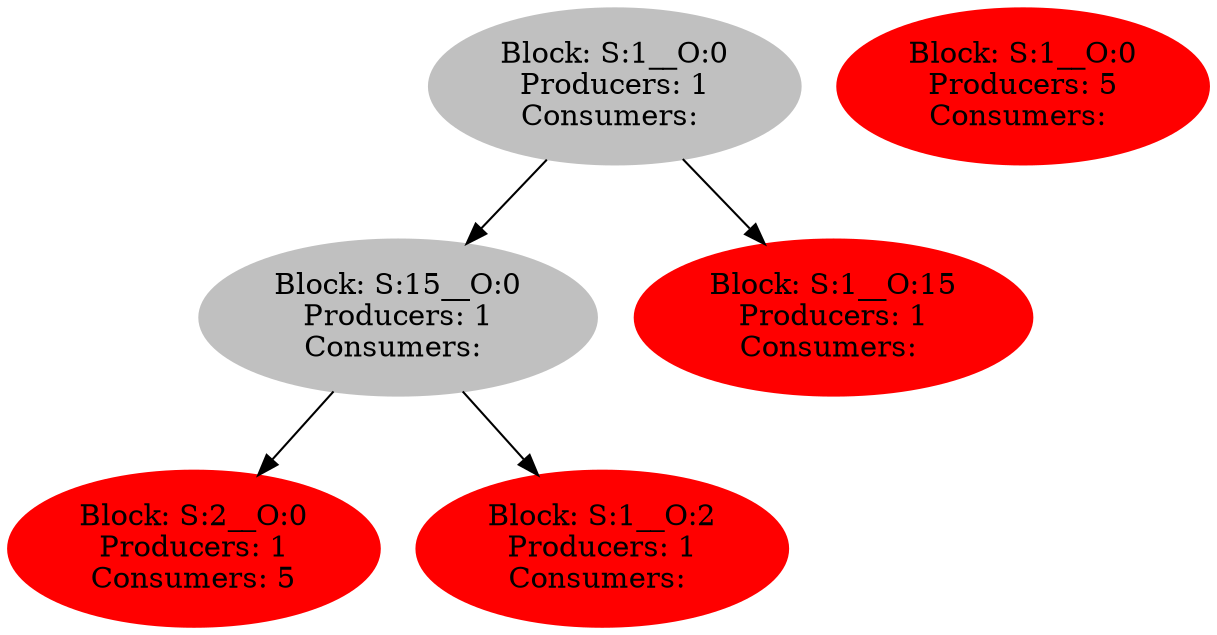 strict digraph  {
0 [color=grey, label="Block: S:1__O:0
Producers: 1
Consumers: ", style=filled];
1 [color=grey, label="Block: S:15__O:0
Producers: 1
Consumers: ", style=filled];
2 [color=red, label="Block: S:2__O:0
Producers: 1
Consumers: 5", style=filled];
3 [color=red, label="Block: S:1__O:2
Producers: 1
Consumers: ", style=filled];
4 [color=red, label="Block: S:1__O:15
Producers: 1
Consumers: ", style=filled];
5 [color=red, label="Block: S:1__O:0
Producers: 5
Consumers: ", style=filled];
0 -> 1;
0 -> 4;
1 -> 2;
1 -> 3;
}
